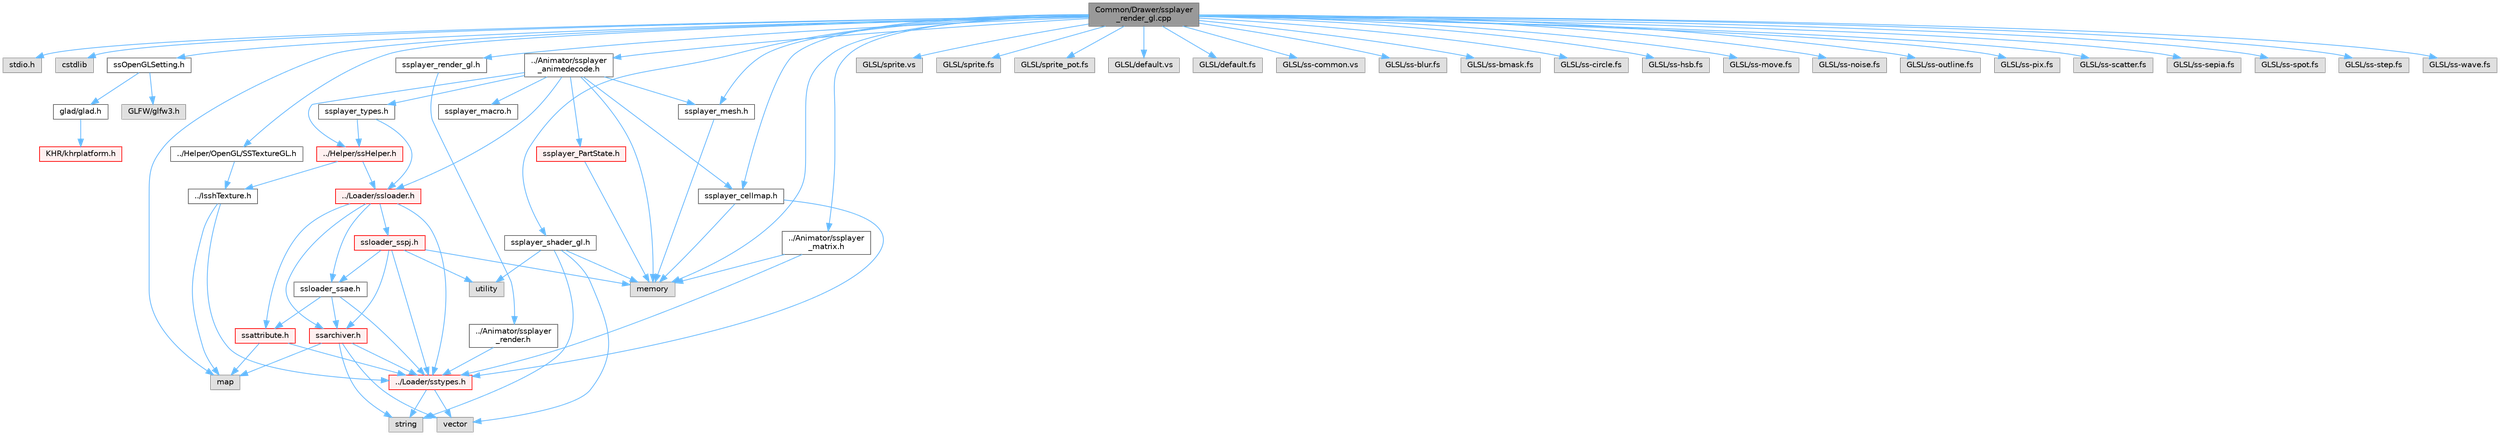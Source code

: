 digraph "Common/Drawer/ssplayer_render_gl.cpp"
{
 // LATEX_PDF_SIZE
  bgcolor="transparent";
  edge [fontname=Helvetica,fontsize=10,labelfontname=Helvetica,labelfontsize=10];
  node [fontname=Helvetica,fontsize=10,shape=box,height=0.2,width=0.4];
  Node1 [id="Node000001",label="Common/Drawer/ssplayer\l_render_gl.cpp",height=0.2,width=0.4,color="gray40", fillcolor="grey60", style="filled", fontcolor="black",tooltip=" "];
  Node1 -> Node2 [id="edge1_Node000001_Node000002",color="steelblue1",style="solid",tooltip=" "];
  Node2 [id="Node000002",label="stdio.h",height=0.2,width=0.4,color="grey60", fillcolor="#E0E0E0", style="filled",tooltip=" "];
  Node1 -> Node3 [id="edge2_Node000001_Node000003",color="steelblue1",style="solid",tooltip=" "];
  Node3 [id="Node000003",label="cstdlib",height=0.2,width=0.4,color="grey60", fillcolor="#E0E0E0", style="filled",tooltip=" "];
  Node1 -> Node4 [id="edge3_Node000001_Node000004",color="steelblue1",style="solid",tooltip=" "];
  Node4 [id="Node000004",label="ssOpenGLSetting.h",height=0.2,width=0.4,color="grey40", fillcolor="white", style="filled",URL="$ss_open_g_l_setting_8h.html",tooltip=" "];
  Node4 -> Node5 [id="edge4_Node000004_Node000005",color="steelblue1",style="solid",tooltip=" "];
  Node5 [id="Node000005",label="glad/glad.h",height=0.2,width=0.4,color="grey40", fillcolor="white", style="filled",URL="$glad_8h.html",tooltip=" "];
  Node5 -> Node6 [id="edge5_Node000005_Node000006",color="steelblue1",style="solid",tooltip=" "];
  Node6 [id="Node000006",label="KHR/khrplatform.h",height=0.2,width=0.4,color="red", fillcolor="#FFF0F0", style="filled",URL="$khrplatform_8h.html",tooltip=" "];
  Node4 -> Node8 [id="edge6_Node000004_Node000008",color="steelblue1",style="solid",tooltip=" "];
  Node8 [id="Node000008",label="GLFW/glfw3.h",height=0.2,width=0.4,color="grey60", fillcolor="#E0E0E0", style="filled",tooltip=" "];
  Node1 -> Node9 [id="edge7_Node000001_Node000009",color="steelblue1",style="solid",tooltip=" "];
  Node9 [id="Node000009",label="map",height=0.2,width=0.4,color="grey60", fillcolor="#E0E0E0", style="filled",tooltip=" "];
  Node1 -> Node10 [id="edge8_Node000001_Node000010",color="steelblue1",style="solid",tooltip=" "];
  Node10 [id="Node000010",label="memory",height=0.2,width=0.4,color="grey60", fillcolor="#E0E0E0", style="filled",tooltip=" "];
  Node1 -> Node11 [id="edge9_Node000001_Node000011",color="steelblue1",style="solid",tooltip=" "];
  Node11 [id="Node000011",label="../Helper/OpenGL/SSTextureGL.h",height=0.2,width=0.4,color="grey40", fillcolor="white", style="filled",URL="$_s_s_texture_g_l_8h.html",tooltip=" "];
  Node11 -> Node12 [id="edge10_Node000011_Node000012",color="steelblue1",style="solid",tooltip=" "];
  Node12 [id="Node000012",label="../IsshTexture.h",height=0.2,width=0.4,color="grey40", fillcolor="white", style="filled",URL="$_issh_texture_8h.html",tooltip=" "];
  Node12 -> Node13 [id="edge11_Node000012_Node000013",color="steelblue1",style="solid",tooltip=" "];
  Node13 [id="Node000013",label="../Loader/sstypes.h",height=0.2,width=0.4,color="red", fillcolor="#FFF0F0", style="filled",URL="$sstypes_8h.html",tooltip=" "];
  Node13 -> Node15 [id="edge12_Node000013_Node000015",color="steelblue1",style="solid",tooltip=" "];
  Node15 [id="Node000015",label="string",height=0.2,width=0.4,color="grey60", fillcolor="#E0E0E0", style="filled",tooltip=" "];
  Node13 -> Node16 [id="edge13_Node000013_Node000016",color="steelblue1",style="solid",tooltip=" "];
  Node16 [id="Node000016",label="vector",height=0.2,width=0.4,color="grey60", fillcolor="#E0E0E0", style="filled",tooltip=" "];
  Node12 -> Node9 [id="edge14_Node000012_Node000009",color="steelblue1",style="solid",tooltip=" "];
  Node1 -> Node19 [id="edge15_Node000001_Node000019",color="steelblue1",style="solid",tooltip=" "];
  Node19 [id="Node000019",label="../Animator/ssplayer\l_animedecode.h",height=0.2,width=0.4,color="grey40", fillcolor="white", style="filled",URL="$ssplayer__animedecode_8h.html",tooltip=" "];
  Node19 -> Node20 [id="edge16_Node000019_Node000020",color="steelblue1",style="solid",tooltip=" "];
  Node20 [id="Node000020",label="../Loader/ssloader.h",height=0.2,width=0.4,color="red", fillcolor="#FFF0F0", style="filled",URL="$ssloader_8h.html",tooltip=" "];
  Node20 -> Node13 [id="edge17_Node000020_Node000013",color="steelblue1",style="solid",tooltip=" "];
  Node20 -> Node21 [id="edge18_Node000020_Node000021",color="steelblue1",style="solid",tooltip=" "];
  Node21 [id="Node000021",label="ssarchiver.h",height=0.2,width=0.4,color="red", fillcolor="#FFF0F0", style="filled",URL="$ssarchiver_8h.html",tooltip=" "];
  Node21 -> Node13 [id="edge19_Node000021_Node000013",color="steelblue1",style="solid",tooltip=" "];
  Node21 -> Node15 [id="edge20_Node000021_Node000015",color="steelblue1",style="solid",tooltip=" "];
  Node21 -> Node16 [id="edge21_Node000021_Node000016",color="steelblue1",style="solid",tooltip=" "];
  Node21 -> Node9 [id="edge22_Node000021_Node000009",color="steelblue1",style="solid",tooltip=" "];
  Node20 -> Node23 [id="edge23_Node000020_Node000023",color="steelblue1",style="solid",tooltip=" "];
  Node23 [id="Node000023",label="ssattribute.h",height=0.2,width=0.4,color="red", fillcolor="#FFF0F0", style="filled",URL="$ssattribute_8h.html",tooltip=" "];
  Node23 -> Node13 [id="edge24_Node000023_Node000013",color="steelblue1",style="solid",tooltip=" "];
  Node23 -> Node9 [id="edge25_Node000023_Node000009",color="steelblue1",style="solid",tooltip=" "];
  Node20 -> Node33 [id="edge26_Node000020_Node000033",color="steelblue1",style="solid",tooltip=" "];
  Node33 [id="Node000033",label="ssloader_sspj.h",height=0.2,width=0.4,color="red", fillcolor="#FFF0F0", style="filled",URL="$ssloader__sspj_8h.html",tooltip=" "];
  Node33 -> Node13 [id="edge27_Node000033_Node000013",color="steelblue1",style="solid",tooltip=" "];
  Node33 -> Node21 [id="edge28_Node000033_Node000021",color="steelblue1",style="solid",tooltip=" "];
  Node33 -> Node34 [id="edge29_Node000033_Node000034",color="steelblue1",style="solid",tooltip=" "];
  Node34 [id="Node000034",label="ssloader_ssae.h",height=0.2,width=0.4,color="grey40", fillcolor="white", style="filled",URL="$ssloader__ssae_8h.html",tooltip=" "];
  Node34 -> Node13 [id="edge30_Node000034_Node000013",color="steelblue1",style="solid",tooltip=" "];
  Node34 -> Node21 [id="edge31_Node000034_Node000021",color="steelblue1",style="solid",tooltip=" "];
  Node34 -> Node23 [id="edge32_Node000034_Node000023",color="steelblue1",style="solid",tooltip=" "];
  Node33 -> Node10 [id="edge33_Node000033_Node000010",color="steelblue1",style="solid",tooltip=" "];
  Node33 -> Node40 [id="edge34_Node000033_Node000040",color="steelblue1",style="solid",tooltip=" "];
  Node40 [id="Node000040",label="utility",height=0.2,width=0.4,color="grey60", fillcolor="#E0E0E0", style="filled",tooltip=" "];
  Node20 -> Node34 [id="edge35_Node000020_Node000034",color="steelblue1",style="solid",tooltip=" "];
  Node19 -> Node41 [id="edge36_Node000019_Node000041",color="steelblue1",style="solid",tooltip=" "];
  Node41 [id="Node000041",label="../Helper/ssHelper.h",height=0.2,width=0.4,color="red", fillcolor="#FFF0F0", style="filled",URL="$ss_helper_8h.html",tooltip=" "];
  Node41 -> Node20 [id="edge37_Node000041_Node000020",color="steelblue1",style="solid",tooltip=" "];
  Node41 -> Node12 [id="edge38_Node000041_Node000012",color="steelblue1",style="solid",tooltip=" "];
  Node19 -> Node47 [id="edge39_Node000019_Node000047",color="steelblue1",style="solid",tooltip=" "];
  Node47 [id="Node000047",label="ssplayer_types.h",height=0.2,width=0.4,color="grey40", fillcolor="white", style="filled",URL="$ssplayer__types_8h.html",tooltip=" "];
  Node47 -> Node20 [id="edge40_Node000047_Node000020",color="steelblue1",style="solid",tooltip=" "];
  Node47 -> Node41 [id="edge41_Node000047_Node000041",color="steelblue1",style="solid",tooltip=" "];
  Node19 -> Node48 [id="edge42_Node000019_Node000048",color="steelblue1",style="solid",tooltip=" "];
  Node48 [id="Node000048",label="ssplayer_cellmap.h",height=0.2,width=0.4,color="grey40", fillcolor="white", style="filled",URL="$ssplayer__cellmap_8h.html",tooltip=" "];
  Node48 -> Node13 [id="edge43_Node000048_Node000013",color="steelblue1",style="solid",tooltip=" "];
  Node48 -> Node10 [id="edge44_Node000048_Node000010",color="steelblue1",style="solid",tooltip=" "];
  Node19 -> Node49 [id="edge45_Node000019_Node000049",color="steelblue1",style="solid",tooltip=" "];
  Node49 [id="Node000049",label="ssplayer_PartState.h",height=0.2,width=0.4,color="red", fillcolor="#FFF0F0", style="filled",URL="$ssplayer___part_state_8h.html",tooltip=" "];
  Node49 -> Node10 [id="edge46_Node000049_Node000010",color="steelblue1",style="solid",tooltip=" "];
  Node19 -> Node52 [id="edge47_Node000019_Node000052",color="steelblue1",style="solid",tooltip=" "];
  Node52 [id="Node000052",label="ssplayer_macro.h",height=0.2,width=0.4,color="grey40", fillcolor="white", style="filled",URL="$ssplayer__macro_8h.html",tooltip=" "];
  Node19 -> Node53 [id="edge48_Node000019_Node000053",color="steelblue1",style="solid",tooltip=" "];
  Node53 [id="Node000053",label="ssplayer_mesh.h",height=0.2,width=0.4,color="grey40", fillcolor="white", style="filled",URL="$ssplayer__mesh_8h.html",tooltip=" "];
  Node53 -> Node10 [id="edge49_Node000053_Node000010",color="steelblue1",style="solid",tooltip=" "];
  Node19 -> Node10 [id="edge50_Node000019_Node000010",color="steelblue1",style="solid",tooltip=" "];
  Node1 -> Node54 [id="edge51_Node000001_Node000054",color="steelblue1",style="solid",tooltip=" "];
  Node54 [id="Node000054",label="../Animator/ssplayer\l_matrix.h",height=0.2,width=0.4,color="grey40", fillcolor="white", style="filled",URL="$ssplayer__matrix_8h.html",tooltip=" "];
  Node54 -> Node13 [id="edge52_Node000054_Node000013",color="steelblue1",style="solid",tooltip=" "];
  Node54 -> Node10 [id="edge53_Node000054_Node000010",color="steelblue1",style="solid",tooltip=" "];
  Node1 -> Node55 [id="edge54_Node000001_Node000055",color="steelblue1",style="solid",tooltip=" "];
  Node55 [id="Node000055",label="ssplayer_render_gl.h",height=0.2,width=0.4,color="grey40", fillcolor="white", style="filled",URL="$ssplayer__render__gl_8h.html",tooltip=" "];
  Node55 -> Node56 [id="edge55_Node000055_Node000056",color="steelblue1",style="solid",tooltip=" "];
  Node56 [id="Node000056",label="../Animator/ssplayer\l_render.h",height=0.2,width=0.4,color="grey40", fillcolor="white", style="filled",URL="$ssplayer__render_8h.html",tooltip=" "];
  Node56 -> Node13 [id="edge56_Node000056_Node000013",color="steelblue1",style="solid",tooltip=" "];
  Node1 -> Node57 [id="edge57_Node000001_Node000057",color="steelblue1",style="solid",tooltip=" "];
  Node57 [id="Node000057",label="ssplayer_shader_gl.h",height=0.2,width=0.4,color="grey40", fillcolor="white", style="filled",URL="$ssplayer__shader__gl_8h.html",tooltip=" "];
  Node57 -> Node15 [id="edge58_Node000057_Node000015",color="steelblue1",style="solid",tooltip=" "];
  Node57 -> Node16 [id="edge59_Node000057_Node000016",color="steelblue1",style="solid",tooltip=" "];
  Node57 -> Node10 [id="edge60_Node000057_Node000010",color="steelblue1",style="solid",tooltip=" "];
  Node57 -> Node40 [id="edge61_Node000057_Node000040",color="steelblue1",style="solid",tooltip=" "];
  Node1 -> Node48 [id="edge62_Node000001_Node000048",color="steelblue1",style="solid",tooltip=" "];
  Node1 -> Node53 [id="edge63_Node000001_Node000053",color="steelblue1",style="solid",tooltip=" "];
  Node1 -> Node58 [id="edge64_Node000001_Node000058",color="steelblue1",style="solid",tooltip=" "];
  Node58 [id="Node000058",label="GLSL/sprite.vs",height=0.2,width=0.4,color="grey60", fillcolor="#E0E0E0", style="filled",tooltip=" "];
  Node1 -> Node59 [id="edge65_Node000001_Node000059",color="steelblue1",style="solid",tooltip=" "];
  Node59 [id="Node000059",label="GLSL/sprite.fs",height=0.2,width=0.4,color="grey60", fillcolor="#E0E0E0", style="filled",tooltip=" "];
  Node1 -> Node60 [id="edge66_Node000001_Node000060",color="steelblue1",style="solid",tooltip=" "];
  Node60 [id="Node000060",label="GLSL/sprite_pot.fs",height=0.2,width=0.4,color="grey60", fillcolor="#E0E0E0", style="filled",tooltip=" "];
  Node1 -> Node61 [id="edge67_Node000001_Node000061",color="steelblue1",style="solid",tooltip=" "];
  Node61 [id="Node000061",label="GLSL/default.vs",height=0.2,width=0.4,color="grey60", fillcolor="#E0E0E0", style="filled",tooltip=" "];
  Node1 -> Node62 [id="edge68_Node000001_Node000062",color="steelblue1",style="solid",tooltip=" "];
  Node62 [id="Node000062",label="GLSL/default.fs",height=0.2,width=0.4,color="grey60", fillcolor="#E0E0E0", style="filled",tooltip=" "];
  Node1 -> Node63 [id="edge69_Node000001_Node000063",color="steelblue1",style="solid",tooltip=" "];
  Node63 [id="Node000063",label="GLSL/ss-common.vs",height=0.2,width=0.4,color="grey60", fillcolor="#E0E0E0", style="filled",tooltip=" "];
  Node1 -> Node64 [id="edge70_Node000001_Node000064",color="steelblue1",style="solid",tooltip=" "];
  Node64 [id="Node000064",label="GLSL/ss-blur.fs",height=0.2,width=0.4,color="grey60", fillcolor="#E0E0E0", style="filled",tooltip=" "];
  Node1 -> Node65 [id="edge71_Node000001_Node000065",color="steelblue1",style="solid",tooltip=" "];
  Node65 [id="Node000065",label="GLSL/ss-bmask.fs",height=0.2,width=0.4,color="grey60", fillcolor="#E0E0E0", style="filled",tooltip=" "];
  Node1 -> Node66 [id="edge72_Node000001_Node000066",color="steelblue1",style="solid",tooltip=" "];
  Node66 [id="Node000066",label="GLSL/ss-circle.fs",height=0.2,width=0.4,color="grey60", fillcolor="#E0E0E0", style="filled",tooltip=" "];
  Node1 -> Node67 [id="edge73_Node000001_Node000067",color="steelblue1",style="solid",tooltip=" "];
  Node67 [id="Node000067",label="GLSL/ss-hsb.fs",height=0.2,width=0.4,color="grey60", fillcolor="#E0E0E0", style="filled",tooltip=" "];
  Node1 -> Node68 [id="edge74_Node000001_Node000068",color="steelblue1",style="solid",tooltip=" "];
  Node68 [id="Node000068",label="GLSL/ss-move.fs",height=0.2,width=0.4,color="grey60", fillcolor="#E0E0E0", style="filled",tooltip=" "];
  Node1 -> Node69 [id="edge75_Node000001_Node000069",color="steelblue1",style="solid",tooltip=" "];
  Node69 [id="Node000069",label="GLSL/ss-noise.fs",height=0.2,width=0.4,color="grey60", fillcolor="#E0E0E0", style="filled",tooltip=" "];
  Node1 -> Node70 [id="edge76_Node000001_Node000070",color="steelblue1",style="solid",tooltip=" "];
  Node70 [id="Node000070",label="GLSL/ss-outline.fs",height=0.2,width=0.4,color="grey60", fillcolor="#E0E0E0", style="filled",tooltip=" "];
  Node1 -> Node71 [id="edge77_Node000001_Node000071",color="steelblue1",style="solid",tooltip=" "];
  Node71 [id="Node000071",label="GLSL/ss-pix.fs",height=0.2,width=0.4,color="grey60", fillcolor="#E0E0E0", style="filled",tooltip=" "];
  Node1 -> Node72 [id="edge78_Node000001_Node000072",color="steelblue1",style="solid",tooltip=" "];
  Node72 [id="Node000072",label="GLSL/ss-scatter.fs",height=0.2,width=0.4,color="grey60", fillcolor="#E0E0E0", style="filled",tooltip=" "];
  Node1 -> Node73 [id="edge79_Node000001_Node000073",color="steelblue1",style="solid",tooltip=" "];
  Node73 [id="Node000073",label="GLSL/ss-sepia.fs",height=0.2,width=0.4,color="grey60", fillcolor="#E0E0E0", style="filled",tooltip=" "];
  Node1 -> Node74 [id="edge80_Node000001_Node000074",color="steelblue1",style="solid",tooltip=" "];
  Node74 [id="Node000074",label="GLSL/ss-spot.fs",height=0.2,width=0.4,color="grey60", fillcolor="#E0E0E0", style="filled",tooltip=" "];
  Node1 -> Node75 [id="edge81_Node000001_Node000075",color="steelblue1",style="solid",tooltip=" "];
  Node75 [id="Node000075",label="GLSL/ss-step.fs",height=0.2,width=0.4,color="grey60", fillcolor="#E0E0E0", style="filled",tooltip=" "];
  Node1 -> Node76 [id="edge82_Node000001_Node000076",color="steelblue1",style="solid",tooltip=" "];
  Node76 [id="Node000076",label="GLSL/ss-wave.fs",height=0.2,width=0.4,color="grey60", fillcolor="#E0E0E0", style="filled",tooltip=" "];
}
